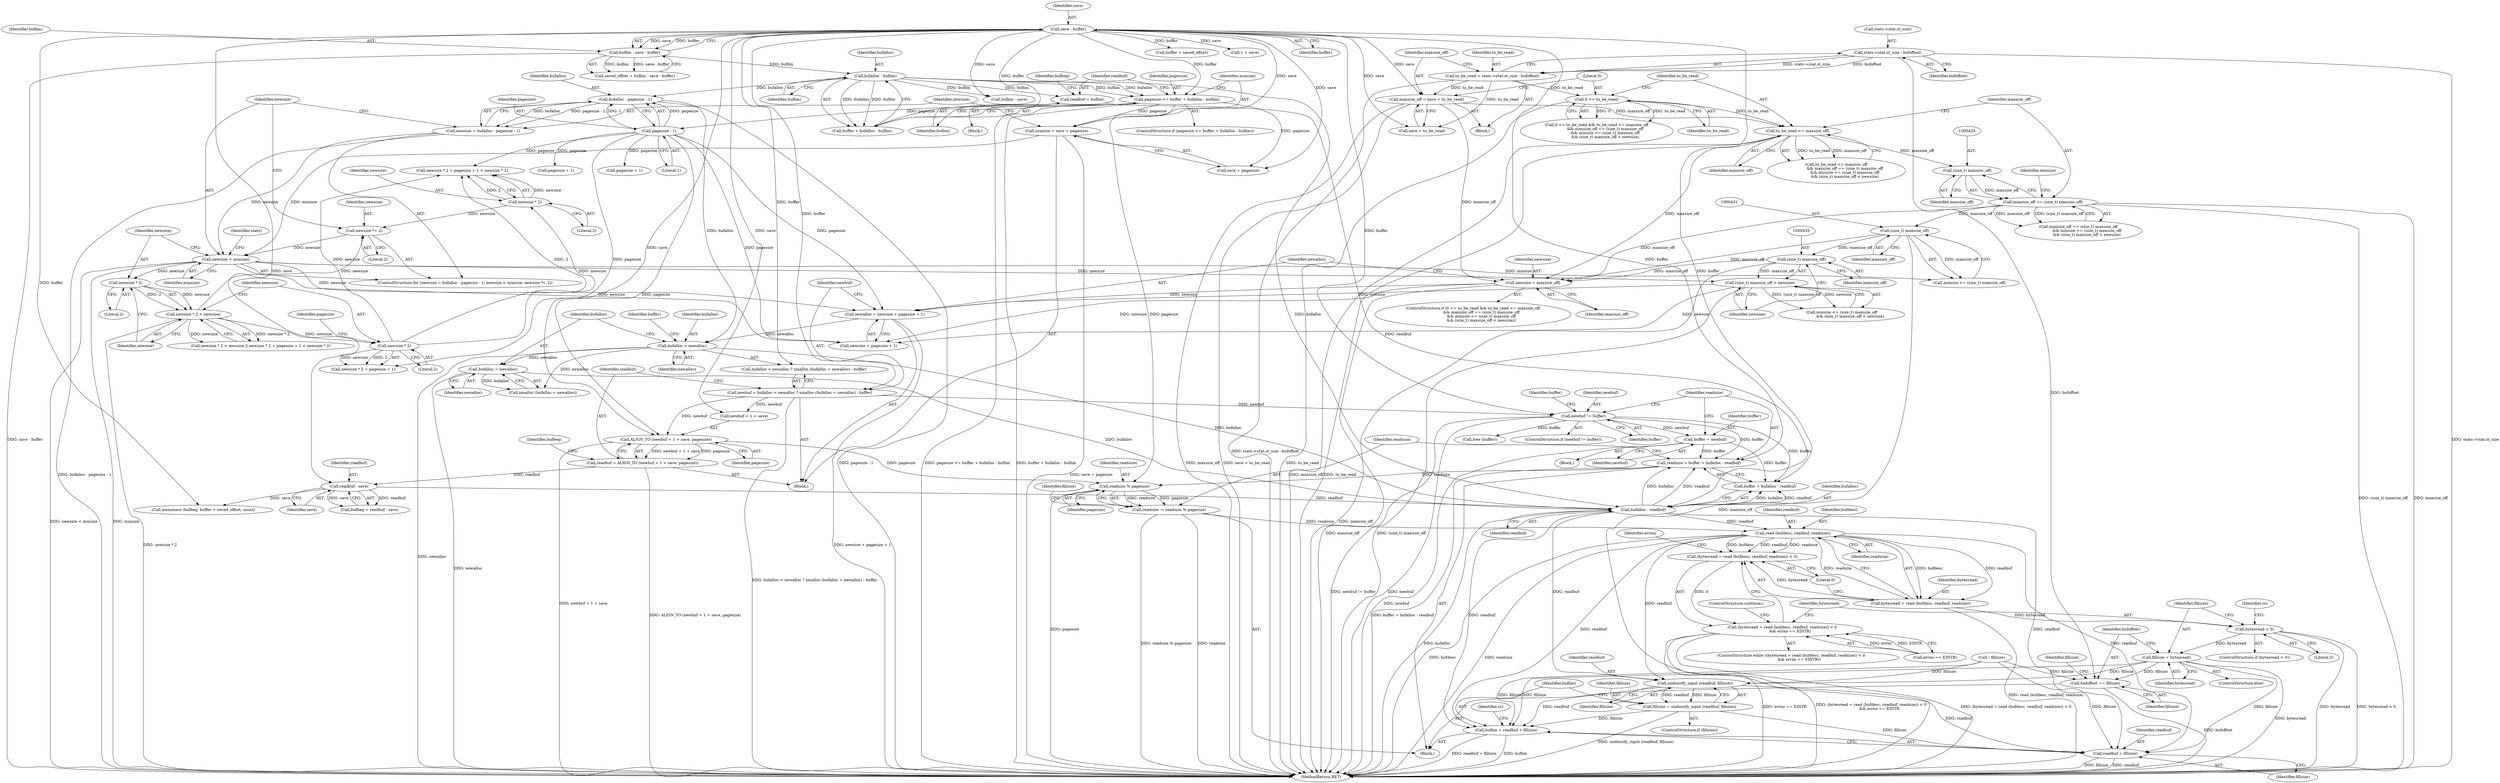 digraph "0_savannah_8fcf61523644df42e1905c81bed26838e0b04f91@API" {
"1000495" [label="(Call,readsize = buffer + bufalloc - readbuf)"];
"1000486" [label="(Call,newbuf != buffer)"];
"1000448" [label="(Call,newbuf = bufalloc < newalloc ? xmalloc (bufalloc = newalloc) : buffer)"];
"1000324" [label="(Call,save - buffer)"];
"1000492" [label="(Call,buffer = newbuf)"];
"1000499" [label="(Call,bufalloc - readbuf)"];
"1000332" [label="(Call,bufalloc - buflim)"];
"1000322" [label="(Call,buflim - save - buffer)"];
"1000451" [label="(Call,bufalloc < newalloc)"];
"1000358" [label="(Call,bufalloc - pagesize - 1)"];
"1000360" [label="(Call,pagesize - 1)"];
"1000328" [label="(Call,pagesize <= buffer + bufalloc - buflim)"];
"1000441" [label="(Call,newalloc = newsize + pagesize + 1)"];
"1000433" [label="(Call,(size_t) maxsize_off < newsize)"];
"1000434" [label="(Call,(size_t) maxsize_off)"];
"1000430" [label="(Call,(size_t) maxsize_off)"];
"1000422" [label="(Call,maxsize_off == (size_t) maxsize_off)"];
"1000424" [label="(Call,(size_t) maxsize_off)"];
"1000418" [label="(Call,to_be_read <= maxsize_off)"];
"1000414" [label="(Call,0 <= to_be_read)"];
"1000397" [label="(Call,to_be_read = stats->stat.st_size - bufoffset)"];
"1000399" [label="(Call,stats->stat.st_size - bufoffset)"];
"1000407" [label="(Call,maxsize_off = save + to_be_read)"];
"1000363" [label="(Call,newsize < minsize)"];
"1000356" [label="(Call,newsize = bufalloc - pagesize - 1)"];
"1000366" [label="(Call,newsize *= 2)"];
"1000371" [label="(Call,newsize * 2 < newsize)"];
"1000372" [label="(Call,newsize * 2)"];
"1000384" [label="(Call,newsize * 2)"];
"1000378" [label="(Call,newsize * 2)"];
"1000347" [label="(Call,minsize = save + pagesize)"];
"1000438" [label="(Call,newsize = maxsize_off)"];
"1000455" [label="(Call,bufalloc = newalloc)"];
"1000470" [label="(Call,readbuf - save)"];
"1000459" [label="(Call,readbuf = ALIGN_TO (newbuf + 1 + save, pagesize))"];
"1000461" [label="(Call,ALIGN_TO (newbuf + 1 + save, pagesize))"];
"1000336" [label="(Call,readbuf = buflim)"];
"1000504" [label="(Call,readsize % pagesize)"];
"1000502" [label="(Call,readsize -= readsize % pagesize)"];
"1000517" [label="(Call,read (bufdesc, readbuf, readsize))"];
"1000514" [label="(Call,(bytesread = read (bufdesc, readbuf, readsize)) < 0)"];
"1000513" [label="(Call,(bytesread = read (bufdesc, readbuf, readsize)) < 0\n             && errno == EINTR)"];
"1000515" [label="(Call,bytesread = read (bufdesc, readbuf, readsize))"];
"1000527" [label="(Call,bytesread < 0)"];
"1000534" [label="(Call,fillsize = bytesread)"];
"1000537" [label="(Call,bufoffset += fillsize)"];
"1000544" [label="(Call,undossify_input (readbuf, fillsize))"];
"1000542" [label="(Call,fillsize = undossify_input (readbuf, fillsize))"];
"1000547" [label="(Call,buflim = readbuf + fillsize)"];
"1000549" [label="(Call,readbuf + fillsize)"];
"1000500" [label="(Identifier,bufalloc)"];
"1000334" [label="(Identifier,buflim)"];
"1000381" [label="(Call,pagesize + 1)"];
"1000449" [label="(Identifier,newbuf)"];
"1000409" [label="(Call,save + to_be_read)"];
"1000363" [label="(Call,newsize < minsize)"];
"1000468" [label="(Call,bufbeg = readbuf - save)"];
"1000452" [label="(Identifier,bufalloc)"];
"1000330" [label="(Call,buffer + bufalloc - buflim)"];
"1000549" [label="(Call,readbuf + fillsize)"];
"1000462" [label="(Call,newbuf + 1 + save)"];
"1000386" [label="(Literal,2)"];
"1000472" [label="(Identifier,save)"];
"1000456" [label="(Identifier,bufalloc)"];
"1000497" [label="(Call,buffer + bufalloc - readbuf)"];
"1000422" [label="(Call,maxsize_off == (size_t) maxsize_off)"];
"1000541" [label="(Identifier,fillsize)"];
"1000370" [label="(Call,newsize * 2 < newsize || newsize * 2 + pagesize + 1 < newsize * 2)"];
"1000471" [label="(Identifier,readbuf)"];
"1000439" [label="(Identifier,newsize)"];
"1000458" [label="(Identifier,buffer)"];
"1000513" [label="(Call,(bytesread = read (bufdesc, readbuf, readsize)) < 0\n             && errno == EINTR)"];
"1000378" [label="(Call,newsize * 2)"];
"1000546" [label="(Identifier,fillsize)"];
"1000413" [label="(Call,0 <= to_be_read && to_be_read <= maxsize_off\n              && maxsize_off == (size_t) maxsize_off\n              && minsize <= (size_t) maxsize_off\n              && (size_t) maxsize_off < newsize)"];
"1000340" [label="(Identifier,bufbeg)"];
"1000486" [label="(Call,newbuf != buffer)"];
"1000364" [label="(Identifier,newsize)"];
"1000427" [label="(Call,minsize <= (size_t) maxsize_off\n              && (size_t) maxsize_off < newsize)"];
"1000345" [label="(Block,)"];
"1000368" [label="(Literal,2)"];
"1000328" [label="(Call,pagesize <= buffer + bufalloc - buflim)"];
"1000544" [label="(Call,undossify_input (readbuf, fillsize))"];
"1000392" [label="(Identifier,stats)"];
"1000488" [label="(Identifier,buffer)"];
"1000551" [label="(Identifier,fillsize)"];
"1000543" [label="(Identifier,fillsize)"];
"1000335" [label="(Block,)"];
"1000455" [label="(Call,bufalloc = newalloc)"];
"1000519" [label="(Identifier,readbuf)"];
"1000502" [label="(Call,readsize -= readsize % pagesize)"];
"1000385" [label="(Identifier,newsize)"];
"1000515" [label="(Call,bytesread = read (bufdesc, readbuf, readsize))"];
"1000400" [label="(Call,stats->stat.st_size)"];
"1000424" [label="(Call,(size_t) maxsize_off)"];
"1000514" [label="(Call,(bytesread = read (bufdesc, readbuf, readsize)) < 0)"];
"1000320" [label="(Call,saved_offset = buflim - save - buffer)"];
"1000445" [label="(Call,pagesize + 1)"];
"1000516" [label="(Identifier,bytesread)"];
"1000417" [label="(Call,to_be_read <= maxsize_off\n              && maxsize_off == (size_t) maxsize_off\n              && minsize <= (size_t) maxsize_off\n              && (size_t) maxsize_off < newsize)"];
"1000408" [label="(Identifier,maxsize_off)"];
"1000405" [label="(Identifier,bufoffset)"];
"1000375" [label="(Identifier,newsize)"];
"1000325" [label="(Identifier,save)"];
"1000491" [label="(Identifier,buffer)"];
"1000520" [label="(Identifier,readsize)"];
"1000538" [label="(Identifier,bufoffset)"];
"1001408" [label="(MethodReturn,RET)"];
"1000512" [label="(ControlStructure,while ((bytesread = read (bufdesc, readbuf, readsize)) < 0\n             && errno == EINTR))"];
"1000469" [label="(Identifier,bufbeg)"];
"1000415" [label="(Literal,0)"];
"1000475" [label="(Call,buffer + saved_offset)"];
"1000442" [label="(Identifier,newalloc)"];
"1000366" [label="(Call,newsize *= 2)"];
"1000376" [label="(Call,newsize * 2 + pagesize + 1 < newsize * 2)"];
"1000470" [label="(Call,readbuf - save)"];
"1000450" [label="(Call,bufalloc < newalloc ? xmalloc (bufalloc = newalloc) : buffer)"];
"1000473" [label="(Call,memmove (bufbeg, buffer + saved_offset, save))"];
"1000542" [label="(Call,fillsize = undossify_input (readbuf, fillsize))"];
"1000324" [label="(Call,save - buffer)"];
"1000489" [label="(Block,)"];
"1000341" [label="(Call,buflim - save)"];
"1000430" [label="(Call,(size_t) maxsize_off)"];
"1000460" [label="(Identifier,readbuf)"];
"1000536" [label="(Identifier,bytesread)"];
"1000501" [label="(Identifier,readbuf)"];
"1000499" [label="(Call,bufalloc - readbuf)"];
"1000432" [label="(Identifier,maxsize_off)"];
"1000459" [label="(Call,readbuf = ALIGN_TO (newbuf + 1 + save, pagesize))"];
"1000416" [label="(Identifier,to_be_read)"];
"1000503" [label="(Identifier,readsize)"];
"1000550" [label="(Identifier,readbuf)"];
"1000426" [label="(Identifier,maxsize_off)"];
"1000327" [label="(ControlStructure,if (pagesize <= buffer + bufalloc - buflim))"];
"1000337" [label="(Identifier,readbuf)"];
"1000336" [label="(Call,readbuf = buflim)"];
"1000438" [label="(Call,newsize = maxsize_off)"];
"1000365" [label="(Identifier,minsize)"];
"1000373" [label="(Identifier,newsize)"];
"1000457" [label="(Identifier,newalloc)"];
"1000323" [label="(Identifier,buflim)"];
"1000553" [label="(Identifier,cc)"];
"1000537" [label="(Call,bufoffset += fillsize)"];
"1000443" [label="(Call,newsize + pagesize + 1)"];
"1000412" [label="(ControlStructure,if (0 <= to_be_read && to_be_read <= maxsize_off\n              && maxsize_off == (size_t) maxsize_off\n              && minsize <= (size_t) maxsize_off\n              && (size_t) maxsize_off < newsize))"];
"1000504" [label="(Call,readsize % pagesize)"];
"1000539" [label="(Identifier,fillsize)"];
"1000545" [label="(Identifier,readbuf)"];
"1000395" [label="(Block,)"];
"1000374" [label="(Literal,2)"];
"1000308" [label="(Block,)"];
"1000464" [label="(Call,1 + save)"];
"1000421" [label="(Call,maxsize_off == (size_t) maxsize_off\n              && minsize <= (size_t) maxsize_off\n              && (size_t) maxsize_off < newsize)"];
"1000347" [label="(Call,minsize = save + pagesize)"];
"1000349" [label="(Call,save + pagesize)"];
"1000493" [label="(Identifier,buffer)"];
"1000356" [label="(Call,newsize = bufalloc - pagesize - 1)"];
"1000397" [label="(Call,to_be_read = stats->stat.st_size - bufoffset)"];
"1000496" [label="(Identifier,readsize)"];
"1000357" [label="(Identifier,newsize)"];
"1000522" [label="(Call,errno == EINTR)"];
"1000382" [label="(Identifier,pagesize)"];
"1000495" [label="(Call,readsize = buffer + bufalloc - readbuf)"];
"1000494" [label="(Identifier,newbuf)"];
"1000407" [label="(Call,maxsize_off = save + to_be_read)"];
"1000371" [label="(Call,newsize * 2 < newsize)"];
"1000492" [label="(Call,buffer = newbuf)"];
"1000367" [label="(Identifier,newsize)"];
"1000326" [label="(Identifier,buffer)"];
"1000547" [label="(Call,buflim = readbuf + fillsize)"];
"1000414" [label="(Call,0 <= to_be_read)"];
"1000433" [label="(Call,(size_t) maxsize_off < newsize)"];
"1000333" [label="(Identifier,bufalloc)"];
"1000329" [label="(Identifier,pagesize)"];
"1000437" [label="(Identifier,newsize)"];
"1000360" [label="(Call,pagesize - 1)"];
"1000509" [label="(Identifier,fillsize)"];
"1000487" [label="(Identifier,newbuf)"];
"1000548" [label="(Identifier,buflim)"];
"1000380" [label="(Literal,2)"];
"1000451" [label="(Call,bufalloc < newalloc)"];
"1000454" [label="(Call,xmalloc (bufalloc = newalloc))"];
"1000338" [label="(Identifier,buflim)"];
"1000506" [label="(Identifier,pagesize)"];
"1000490" [label="(Call,free (buffer))"];
"1000361" [label="(Identifier,pagesize)"];
"1000428" [label="(Call,minsize <= (size_t) maxsize_off)"];
"1000529" [label="(Literal,0)"];
"1000399" [label="(Call,stats->stat.st_size - bufoffset)"];
"1000372" [label="(Call,newsize * 2)"];
"1000533" [label="(ControlStructure,else)"];
"1000531" [label="(Identifier,cc)"];
"1000384" [label="(Call,newsize * 2)"];
"1000526" [label="(ControlStructure,if (bytesread < 0))"];
"1000534" [label="(Call,fillsize = bytesread)"];
"1000348" [label="(Identifier,minsize)"];
"1000528" [label="(Identifier,bytesread)"];
"1000436" [label="(Identifier,maxsize_off)"];
"1000332" [label="(Call,bufalloc - buflim)"];
"1000359" [label="(Identifier,bufalloc)"];
"1000508" [label="(Call,! fillsize)"];
"1000440" [label="(Identifier,maxsize_off)"];
"1000527" [label="(Call,bytesread < 0)"];
"1000467" [label="(Identifier,pagesize)"];
"1000525" [label="(ControlStructure,continue;)"];
"1000517" [label="(Call,read (bufdesc, readbuf, readsize))"];
"1000355" [label="(ControlStructure,for (newsize = bufalloc - pagesize - 1; newsize < minsize; newsize *= 2))"];
"1000377" [label="(Call,newsize * 2 + pagesize + 1)"];
"1000485" [label="(ControlStructure,if (newbuf != buffer))"];
"1000523" [label="(Identifier,errno)"];
"1000429" [label="(Identifier,minsize)"];
"1000448" [label="(Call,newbuf = bufalloc < newalloc ? xmalloc (bufalloc = newalloc) : buffer)"];
"1000423" [label="(Identifier,maxsize_off)"];
"1000398" [label="(Identifier,to_be_read)"];
"1000540" [label="(ControlStructure,if (fillsize))"];
"1000461" [label="(Call,ALIGN_TO (newbuf + 1 + save, pagesize))"];
"1000420" [label="(Identifier,maxsize_off)"];
"1000521" [label="(Literal,0)"];
"1000535" [label="(Identifier,fillsize)"];
"1000453" [label="(Identifier,newalloc)"];
"1000419" [label="(Identifier,to_be_read)"];
"1000322" [label="(Call,buflim - save - buffer)"];
"1000505" [label="(Identifier,readsize)"];
"1000434" [label="(Call,(size_t) maxsize_off)"];
"1000379" [label="(Identifier,newsize)"];
"1000418" [label="(Call,to_be_read <= maxsize_off)"];
"1000362" [label="(Literal,1)"];
"1000358" [label="(Call,bufalloc - pagesize - 1)"];
"1000441" [label="(Call,newalloc = newsize + pagesize + 1)"];
"1000518" [label="(Identifier,bufdesc)"];
"1000495" -> "1000308"  [label="AST: "];
"1000495" -> "1000497"  [label="CFG: "];
"1000496" -> "1000495"  [label="AST: "];
"1000497" -> "1000495"  [label="AST: "];
"1000503" -> "1000495"  [label="CFG: "];
"1000495" -> "1001408"  [label="DDG: buffer + bufalloc - readbuf"];
"1000486" -> "1000495"  [label="DDG: buffer"];
"1000492" -> "1000495"  [label="DDG: buffer"];
"1000324" -> "1000495"  [label="DDG: buffer"];
"1000499" -> "1000495"  [label="DDG: bufalloc"];
"1000499" -> "1000495"  [label="DDG: readbuf"];
"1000495" -> "1000504"  [label="DDG: readsize"];
"1000486" -> "1000485"  [label="AST: "];
"1000486" -> "1000488"  [label="CFG: "];
"1000487" -> "1000486"  [label="AST: "];
"1000488" -> "1000486"  [label="AST: "];
"1000491" -> "1000486"  [label="CFG: "];
"1000496" -> "1000486"  [label="CFG: "];
"1000486" -> "1001408"  [label="DDG: newbuf != buffer"];
"1000486" -> "1001408"  [label="DDG: newbuf"];
"1000448" -> "1000486"  [label="DDG: newbuf"];
"1000324" -> "1000486"  [label="DDG: buffer"];
"1000486" -> "1000490"  [label="DDG: buffer"];
"1000486" -> "1000492"  [label="DDG: newbuf"];
"1000486" -> "1000497"  [label="DDG: buffer"];
"1000448" -> "1000345"  [label="AST: "];
"1000448" -> "1000450"  [label="CFG: "];
"1000449" -> "1000448"  [label="AST: "];
"1000450" -> "1000448"  [label="AST: "];
"1000460" -> "1000448"  [label="CFG: "];
"1000448" -> "1001408"  [label="DDG: bufalloc < newalloc ? xmalloc (bufalloc = newalloc) : buffer"];
"1000324" -> "1000448"  [label="DDG: buffer"];
"1000448" -> "1000461"  [label="DDG: newbuf"];
"1000448" -> "1000462"  [label="DDG: newbuf"];
"1000324" -> "1000322"  [label="AST: "];
"1000324" -> "1000326"  [label="CFG: "];
"1000325" -> "1000324"  [label="AST: "];
"1000326" -> "1000324"  [label="AST: "];
"1000322" -> "1000324"  [label="CFG: "];
"1000324" -> "1000322"  [label="DDG: save"];
"1000324" -> "1000322"  [label="DDG: buffer"];
"1000324" -> "1000328"  [label="DDG: buffer"];
"1000324" -> "1000330"  [label="DDG: buffer"];
"1000324" -> "1000341"  [label="DDG: save"];
"1000324" -> "1000347"  [label="DDG: save"];
"1000324" -> "1000349"  [label="DDG: save"];
"1000324" -> "1000407"  [label="DDG: save"];
"1000324" -> "1000409"  [label="DDG: save"];
"1000324" -> "1000450"  [label="DDG: buffer"];
"1000324" -> "1000461"  [label="DDG: save"];
"1000324" -> "1000462"  [label="DDG: save"];
"1000324" -> "1000464"  [label="DDG: save"];
"1000324" -> "1000470"  [label="DDG: save"];
"1000324" -> "1000473"  [label="DDG: buffer"];
"1000324" -> "1000475"  [label="DDG: buffer"];
"1000324" -> "1000497"  [label="DDG: buffer"];
"1000492" -> "1000489"  [label="AST: "];
"1000492" -> "1000494"  [label="CFG: "];
"1000493" -> "1000492"  [label="AST: "];
"1000494" -> "1000492"  [label="AST: "];
"1000496" -> "1000492"  [label="CFG: "];
"1000492" -> "1001408"  [label="DDG: newbuf"];
"1000492" -> "1000497"  [label="DDG: buffer"];
"1000499" -> "1000497"  [label="AST: "];
"1000499" -> "1000501"  [label="CFG: "];
"1000500" -> "1000499"  [label="AST: "];
"1000501" -> "1000499"  [label="AST: "];
"1000497" -> "1000499"  [label="CFG: "];
"1000499" -> "1001408"  [label="DDG: bufalloc"];
"1000499" -> "1000497"  [label="DDG: bufalloc"];
"1000499" -> "1000497"  [label="DDG: readbuf"];
"1000332" -> "1000499"  [label="DDG: bufalloc"];
"1000451" -> "1000499"  [label="DDG: bufalloc"];
"1000455" -> "1000499"  [label="DDG: bufalloc"];
"1000470" -> "1000499"  [label="DDG: readbuf"];
"1000336" -> "1000499"  [label="DDG: readbuf"];
"1000499" -> "1000517"  [label="DDG: readbuf"];
"1000499" -> "1000544"  [label="DDG: readbuf"];
"1000499" -> "1000547"  [label="DDG: readbuf"];
"1000499" -> "1000549"  [label="DDG: readbuf"];
"1000332" -> "1000330"  [label="AST: "];
"1000332" -> "1000334"  [label="CFG: "];
"1000333" -> "1000332"  [label="AST: "];
"1000334" -> "1000332"  [label="AST: "];
"1000330" -> "1000332"  [label="CFG: "];
"1000332" -> "1000328"  [label="DDG: bufalloc"];
"1000332" -> "1000328"  [label="DDG: buflim"];
"1000332" -> "1000330"  [label="DDG: bufalloc"];
"1000332" -> "1000330"  [label="DDG: buflim"];
"1000322" -> "1000332"  [label="DDG: buflim"];
"1000332" -> "1000336"  [label="DDG: buflim"];
"1000332" -> "1000341"  [label="DDG: buflim"];
"1000332" -> "1000358"  [label="DDG: bufalloc"];
"1000322" -> "1000320"  [label="AST: "];
"1000323" -> "1000322"  [label="AST: "];
"1000320" -> "1000322"  [label="CFG: "];
"1000322" -> "1001408"  [label="DDG: save - buffer"];
"1000322" -> "1000320"  [label="DDG: buflim"];
"1000322" -> "1000320"  [label="DDG: save - buffer"];
"1000451" -> "1000450"  [label="AST: "];
"1000451" -> "1000453"  [label="CFG: "];
"1000452" -> "1000451"  [label="AST: "];
"1000453" -> "1000451"  [label="AST: "];
"1000456" -> "1000451"  [label="CFG: "];
"1000458" -> "1000451"  [label="CFG: "];
"1000451" -> "1001408"  [label="DDG: newalloc"];
"1000358" -> "1000451"  [label="DDG: bufalloc"];
"1000441" -> "1000451"  [label="DDG: newalloc"];
"1000451" -> "1000454"  [label="DDG: newalloc"];
"1000451" -> "1000455"  [label="DDG: newalloc"];
"1000358" -> "1000356"  [label="AST: "];
"1000358" -> "1000360"  [label="CFG: "];
"1000359" -> "1000358"  [label="AST: "];
"1000360" -> "1000358"  [label="AST: "];
"1000356" -> "1000358"  [label="CFG: "];
"1000358" -> "1001408"  [label="DDG: pagesize - 1"];
"1000358" -> "1000356"  [label="DDG: bufalloc"];
"1000358" -> "1000356"  [label="DDG: pagesize - 1"];
"1000360" -> "1000358"  [label="DDG: pagesize"];
"1000360" -> "1000358"  [label="DDG: 1"];
"1000360" -> "1000362"  [label="CFG: "];
"1000361" -> "1000360"  [label="AST: "];
"1000362" -> "1000360"  [label="AST: "];
"1000328" -> "1000360"  [label="DDG: pagesize"];
"1000360" -> "1000376"  [label="DDG: pagesize"];
"1000360" -> "1000377"  [label="DDG: pagesize"];
"1000360" -> "1000381"  [label="DDG: pagesize"];
"1000360" -> "1000441"  [label="DDG: pagesize"];
"1000360" -> "1000443"  [label="DDG: pagesize"];
"1000360" -> "1000445"  [label="DDG: pagesize"];
"1000360" -> "1000461"  [label="DDG: pagesize"];
"1000328" -> "1000327"  [label="AST: "];
"1000328" -> "1000330"  [label="CFG: "];
"1000329" -> "1000328"  [label="AST: "];
"1000330" -> "1000328"  [label="AST: "];
"1000337" -> "1000328"  [label="CFG: "];
"1000348" -> "1000328"  [label="CFG: "];
"1000328" -> "1001408"  [label="DDG: pagesize <= buffer + bufalloc - buflim"];
"1000328" -> "1001408"  [label="DDG: buffer + bufalloc - buflim"];
"1000328" -> "1000347"  [label="DDG: pagesize"];
"1000328" -> "1000349"  [label="DDG: pagesize"];
"1000328" -> "1000504"  [label="DDG: pagesize"];
"1000441" -> "1000345"  [label="AST: "];
"1000441" -> "1000443"  [label="CFG: "];
"1000442" -> "1000441"  [label="AST: "];
"1000443" -> "1000441"  [label="AST: "];
"1000449" -> "1000441"  [label="CFG: "];
"1000441" -> "1001408"  [label="DDG: newsize + pagesize + 1"];
"1000433" -> "1000441"  [label="DDG: newsize"];
"1000363" -> "1000441"  [label="DDG: newsize"];
"1000438" -> "1000441"  [label="DDG: newsize"];
"1000433" -> "1000427"  [label="AST: "];
"1000433" -> "1000437"  [label="CFG: "];
"1000434" -> "1000433"  [label="AST: "];
"1000437" -> "1000433"  [label="AST: "];
"1000427" -> "1000433"  [label="CFG: "];
"1000433" -> "1001408"  [label="DDG: (size_t) maxsize_off"];
"1000433" -> "1000427"  [label="DDG: (size_t) maxsize_off"];
"1000433" -> "1000427"  [label="DDG: newsize"];
"1000434" -> "1000433"  [label="DDG: maxsize_off"];
"1000363" -> "1000433"  [label="DDG: newsize"];
"1000433" -> "1000443"  [label="DDG: newsize"];
"1000434" -> "1000436"  [label="CFG: "];
"1000435" -> "1000434"  [label="AST: "];
"1000436" -> "1000434"  [label="AST: "];
"1000437" -> "1000434"  [label="CFG: "];
"1000434" -> "1001408"  [label="DDG: maxsize_off"];
"1000430" -> "1000434"  [label="DDG: maxsize_off"];
"1000434" -> "1000438"  [label="DDG: maxsize_off"];
"1000430" -> "1000428"  [label="AST: "];
"1000430" -> "1000432"  [label="CFG: "];
"1000431" -> "1000430"  [label="AST: "];
"1000432" -> "1000430"  [label="AST: "];
"1000428" -> "1000430"  [label="CFG: "];
"1000430" -> "1001408"  [label="DDG: maxsize_off"];
"1000430" -> "1000428"  [label="DDG: maxsize_off"];
"1000422" -> "1000430"  [label="DDG: maxsize_off"];
"1000430" -> "1000438"  [label="DDG: maxsize_off"];
"1000422" -> "1000421"  [label="AST: "];
"1000422" -> "1000424"  [label="CFG: "];
"1000423" -> "1000422"  [label="AST: "];
"1000424" -> "1000422"  [label="AST: "];
"1000429" -> "1000422"  [label="CFG: "];
"1000421" -> "1000422"  [label="CFG: "];
"1000422" -> "1001408"  [label="DDG: maxsize_off"];
"1000422" -> "1001408"  [label="DDG: (size_t) maxsize_off"];
"1000422" -> "1000421"  [label="DDG: maxsize_off"];
"1000422" -> "1000421"  [label="DDG: (size_t) maxsize_off"];
"1000424" -> "1000422"  [label="DDG: maxsize_off"];
"1000422" -> "1000438"  [label="DDG: maxsize_off"];
"1000424" -> "1000426"  [label="CFG: "];
"1000425" -> "1000424"  [label="AST: "];
"1000426" -> "1000424"  [label="AST: "];
"1000418" -> "1000424"  [label="DDG: maxsize_off"];
"1000418" -> "1000417"  [label="AST: "];
"1000418" -> "1000420"  [label="CFG: "];
"1000419" -> "1000418"  [label="AST: "];
"1000420" -> "1000418"  [label="AST: "];
"1000423" -> "1000418"  [label="CFG: "];
"1000417" -> "1000418"  [label="CFG: "];
"1000418" -> "1001408"  [label="DDG: maxsize_off"];
"1000418" -> "1001408"  [label="DDG: to_be_read"];
"1000418" -> "1000417"  [label="DDG: to_be_read"];
"1000418" -> "1000417"  [label="DDG: maxsize_off"];
"1000414" -> "1000418"  [label="DDG: to_be_read"];
"1000407" -> "1000418"  [label="DDG: maxsize_off"];
"1000418" -> "1000438"  [label="DDG: maxsize_off"];
"1000414" -> "1000413"  [label="AST: "];
"1000414" -> "1000416"  [label="CFG: "];
"1000415" -> "1000414"  [label="AST: "];
"1000416" -> "1000414"  [label="AST: "];
"1000419" -> "1000414"  [label="CFG: "];
"1000413" -> "1000414"  [label="CFG: "];
"1000414" -> "1001408"  [label="DDG: to_be_read"];
"1000414" -> "1000413"  [label="DDG: 0"];
"1000414" -> "1000413"  [label="DDG: to_be_read"];
"1000397" -> "1000414"  [label="DDG: to_be_read"];
"1000397" -> "1000395"  [label="AST: "];
"1000397" -> "1000399"  [label="CFG: "];
"1000398" -> "1000397"  [label="AST: "];
"1000399" -> "1000397"  [label="AST: "];
"1000408" -> "1000397"  [label="CFG: "];
"1000397" -> "1001408"  [label="DDG: stats->stat.st_size - bufoffset"];
"1000399" -> "1000397"  [label="DDG: stats->stat.st_size"];
"1000399" -> "1000397"  [label="DDG: bufoffset"];
"1000397" -> "1000407"  [label="DDG: to_be_read"];
"1000397" -> "1000409"  [label="DDG: to_be_read"];
"1000399" -> "1000405"  [label="CFG: "];
"1000400" -> "1000399"  [label="AST: "];
"1000405" -> "1000399"  [label="AST: "];
"1000399" -> "1001408"  [label="DDG: stats->stat.st_size"];
"1000399" -> "1000537"  [label="DDG: bufoffset"];
"1000407" -> "1000395"  [label="AST: "];
"1000407" -> "1000409"  [label="CFG: "];
"1000408" -> "1000407"  [label="AST: "];
"1000409" -> "1000407"  [label="AST: "];
"1000415" -> "1000407"  [label="CFG: "];
"1000407" -> "1001408"  [label="DDG: save + to_be_read"];
"1000407" -> "1001408"  [label="DDG: maxsize_off"];
"1000407" -> "1000438"  [label="DDG: maxsize_off"];
"1000363" -> "1000355"  [label="AST: "];
"1000363" -> "1000365"  [label="CFG: "];
"1000364" -> "1000363"  [label="AST: "];
"1000365" -> "1000363"  [label="AST: "];
"1000373" -> "1000363"  [label="CFG: "];
"1000392" -> "1000363"  [label="CFG: "];
"1000363" -> "1001408"  [label="DDG: minsize"];
"1000363" -> "1001408"  [label="DDG: newsize < minsize"];
"1000356" -> "1000363"  [label="DDG: newsize"];
"1000366" -> "1000363"  [label="DDG: newsize"];
"1000347" -> "1000363"  [label="DDG: minsize"];
"1000363" -> "1000372"  [label="DDG: newsize"];
"1000363" -> "1000428"  [label="DDG: minsize"];
"1000363" -> "1000443"  [label="DDG: newsize"];
"1000356" -> "1000355"  [label="AST: "];
"1000357" -> "1000356"  [label="AST: "];
"1000364" -> "1000356"  [label="CFG: "];
"1000356" -> "1001408"  [label="DDG: bufalloc - pagesize - 1"];
"1000366" -> "1000355"  [label="AST: "];
"1000366" -> "1000368"  [label="CFG: "];
"1000367" -> "1000366"  [label="AST: "];
"1000368" -> "1000366"  [label="AST: "];
"1000364" -> "1000366"  [label="CFG: "];
"1000371" -> "1000366"  [label="DDG: newsize"];
"1000384" -> "1000366"  [label="DDG: newsize"];
"1000371" -> "1000370"  [label="AST: "];
"1000371" -> "1000375"  [label="CFG: "];
"1000372" -> "1000371"  [label="AST: "];
"1000375" -> "1000371"  [label="AST: "];
"1000379" -> "1000371"  [label="CFG: "];
"1000370" -> "1000371"  [label="CFG: "];
"1000371" -> "1001408"  [label="DDG: newsize * 2"];
"1000371" -> "1000370"  [label="DDG: newsize * 2"];
"1000371" -> "1000370"  [label="DDG: newsize"];
"1000372" -> "1000371"  [label="DDG: newsize"];
"1000372" -> "1000371"  [label="DDG: 2"];
"1000371" -> "1000378"  [label="DDG: newsize"];
"1000372" -> "1000374"  [label="CFG: "];
"1000373" -> "1000372"  [label="AST: "];
"1000374" -> "1000372"  [label="AST: "];
"1000375" -> "1000372"  [label="CFG: "];
"1000384" -> "1000376"  [label="AST: "];
"1000384" -> "1000386"  [label="CFG: "];
"1000385" -> "1000384"  [label="AST: "];
"1000386" -> "1000384"  [label="AST: "];
"1000376" -> "1000384"  [label="CFG: "];
"1000384" -> "1000376"  [label="DDG: newsize"];
"1000384" -> "1000376"  [label="DDG: 2"];
"1000378" -> "1000384"  [label="DDG: newsize"];
"1000378" -> "1000377"  [label="AST: "];
"1000378" -> "1000380"  [label="CFG: "];
"1000379" -> "1000378"  [label="AST: "];
"1000380" -> "1000378"  [label="AST: "];
"1000382" -> "1000378"  [label="CFG: "];
"1000378" -> "1000376"  [label="DDG: newsize"];
"1000378" -> "1000376"  [label="DDG: 2"];
"1000378" -> "1000377"  [label="DDG: newsize"];
"1000378" -> "1000377"  [label="DDG: 2"];
"1000347" -> "1000345"  [label="AST: "];
"1000347" -> "1000349"  [label="CFG: "];
"1000348" -> "1000347"  [label="AST: "];
"1000349" -> "1000347"  [label="AST: "];
"1000357" -> "1000347"  [label="CFG: "];
"1000347" -> "1001408"  [label="DDG: save + pagesize"];
"1000438" -> "1000412"  [label="AST: "];
"1000438" -> "1000440"  [label="CFG: "];
"1000439" -> "1000438"  [label="AST: "];
"1000440" -> "1000438"  [label="AST: "];
"1000442" -> "1000438"  [label="CFG: "];
"1000438" -> "1001408"  [label="DDG: maxsize_off"];
"1000438" -> "1000443"  [label="DDG: newsize"];
"1000455" -> "1000454"  [label="AST: "];
"1000455" -> "1000457"  [label="CFG: "];
"1000456" -> "1000455"  [label="AST: "];
"1000457" -> "1000455"  [label="AST: "];
"1000454" -> "1000455"  [label="CFG: "];
"1000455" -> "1001408"  [label="DDG: newalloc"];
"1000455" -> "1000454"  [label="DDG: bufalloc"];
"1000470" -> "1000468"  [label="AST: "];
"1000470" -> "1000472"  [label="CFG: "];
"1000471" -> "1000470"  [label="AST: "];
"1000472" -> "1000470"  [label="AST: "];
"1000468" -> "1000470"  [label="CFG: "];
"1000470" -> "1000468"  [label="DDG: readbuf"];
"1000470" -> "1000468"  [label="DDG: save"];
"1000459" -> "1000470"  [label="DDG: readbuf"];
"1000470" -> "1000473"  [label="DDG: save"];
"1000459" -> "1000345"  [label="AST: "];
"1000459" -> "1000461"  [label="CFG: "];
"1000460" -> "1000459"  [label="AST: "];
"1000461" -> "1000459"  [label="AST: "];
"1000469" -> "1000459"  [label="CFG: "];
"1000459" -> "1001408"  [label="DDG: ALIGN_TO (newbuf + 1 + save, pagesize)"];
"1000461" -> "1000459"  [label="DDG: newbuf + 1 + save"];
"1000461" -> "1000459"  [label="DDG: pagesize"];
"1000461" -> "1000467"  [label="CFG: "];
"1000462" -> "1000461"  [label="AST: "];
"1000467" -> "1000461"  [label="AST: "];
"1000461" -> "1001408"  [label="DDG: newbuf + 1 + save"];
"1000461" -> "1000504"  [label="DDG: pagesize"];
"1000336" -> "1000335"  [label="AST: "];
"1000336" -> "1000338"  [label="CFG: "];
"1000337" -> "1000336"  [label="AST: "];
"1000338" -> "1000336"  [label="AST: "];
"1000340" -> "1000336"  [label="CFG: "];
"1000504" -> "1000502"  [label="AST: "];
"1000504" -> "1000506"  [label="CFG: "];
"1000505" -> "1000504"  [label="AST: "];
"1000506" -> "1000504"  [label="AST: "];
"1000502" -> "1000504"  [label="CFG: "];
"1000504" -> "1001408"  [label="DDG: pagesize"];
"1000504" -> "1000502"  [label="DDG: readsize"];
"1000504" -> "1000502"  [label="DDG: pagesize"];
"1000502" -> "1000308"  [label="AST: "];
"1000503" -> "1000502"  [label="AST: "];
"1000509" -> "1000502"  [label="CFG: "];
"1000502" -> "1001408"  [label="DDG: readsize"];
"1000502" -> "1001408"  [label="DDG: readsize % pagesize"];
"1000502" -> "1000517"  [label="DDG: readsize"];
"1000517" -> "1000515"  [label="AST: "];
"1000517" -> "1000520"  [label="CFG: "];
"1000518" -> "1000517"  [label="AST: "];
"1000519" -> "1000517"  [label="AST: "];
"1000520" -> "1000517"  [label="AST: "];
"1000515" -> "1000517"  [label="CFG: "];
"1000517" -> "1001408"  [label="DDG: readsize"];
"1000517" -> "1001408"  [label="DDG: bufdesc"];
"1000517" -> "1000514"  [label="DDG: bufdesc"];
"1000517" -> "1000514"  [label="DDG: readbuf"];
"1000517" -> "1000514"  [label="DDG: readsize"];
"1000517" -> "1000515"  [label="DDG: bufdesc"];
"1000517" -> "1000515"  [label="DDG: readbuf"];
"1000517" -> "1000515"  [label="DDG: readsize"];
"1000517" -> "1000544"  [label="DDG: readbuf"];
"1000517" -> "1000547"  [label="DDG: readbuf"];
"1000517" -> "1000549"  [label="DDG: readbuf"];
"1000514" -> "1000513"  [label="AST: "];
"1000514" -> "1000521"  [label="CFG: "];
"1000515" -> "1000514"  [label="AST: "];
"1000521" -> "1000514"  [label="AST: "];
"1000523" -> "1000514"  [label="CFG: "];
"1000513" -> "1000514"  [label="CFG: "];
"1000514" -> "1000513"  [label="DDG: 0"];
"1000515" -> "1000514"  [label="DDG: bytesread"];
"1000513" -> "1000512"  [label="AST: "];
"1000513" -> "1000522"  [label="CFG: "];
"1000522" -> "1000513"  [label="AST: "];
"1000525" -> "1000513"  [label="CFG: "];
"1000528" -> "1000513"  [label="CFG: "];
"1000513" -> "1001408"  [label="DDG: (bytesread = read (bufdesc, readbuf, readsize)) < 0\n             && errno == EINTR"];
"1000513" -> "1001408"  [label="DDG: (bytesread = read (bufdesc, readbuf, readsize)) < 0"];
"1000513" -> "1001408"  [label="DDG: errno == EINTR"];
"1000522" -> "1000513"  [label="DDG: errno"];
"1000522" -> "1000513"  [label="DDG: EINTR"];
"1000516" -> "1000515"  [label="AST: "];
"1000521" -> "1000515"  [label="CFG: "];
"1000515" -> "1001408"  [label="DDG: read (bufdesc, readbuf, readsize)"];
"1000515" -> "1000527"  [label="DDG: bytesread"];
"1000527" -> "1000526"  [label="AST: "];
"1000527" -> "1000529"  [label="CFG: "];
"1000528" -> "1000527"  [label="AST: "];
"1000529" -> "1000527"  [label="AST: "];
"1000531" -> "1000527"  [label="CFG: "];
"1000535" -> "1000527"  [label="CFG: "];
"1000527" -> "1001408"  [label="DDG: bytesread"];
"1000527" -> "1001408"  [label="DDG: bytesread < 0"];
"1000527" -> "1000534"  [label="DDG: bytesread"];
"1000534" -> "1000533"  [label="AST: "];
"1000534" -> "1000536"  [label="CFG: "];
"1000535" -> "1000534"  [label="AST: "];
"1000536" -> "1000534"  [label="AST: "];
"1000538" -> "1000534"  [label="CFG: "];
"1000534" -> "1001408"  [label="DDG: bytesread"];
"1000534" -> "1000537"  [label="DDG: fillsize"];
"1000534" -> "1000544"  [label="DDG: fillsize"];
"1000534" -> "1000547"  [label="DDG: fillsize"];
"1000534" -> "1000549"  [label="DDG: fillsize"];
"1000537" -> "1000308"  [label="AST: "];
"1000537" -> "1000539"  [label="CFG: "];
"1000538" -> "1000537"  [label="AST: "];
"1000539" -> "1000537"  [label="AST: "];
"1000541" -> "1000537"  [label="CFG: "];
"1000537" -> "1001408"  [label="DDG: bufoffset"];
"1000508" -> "1000537"  [label="DDG: fillsize"];
"1000544" -> "1000542"  [label="AST: "];
"1000544" -> "1000546"  [label="CFG: "];
"1000545" -> "1000544"  [label="AST: "];
"1000546" -> "1000544"  [label="AST: "];
"1000542" -> "1000544"  [label="CFG: "];
"1000544" -> "1000542"  [label="DDG: readbuf"];
"1000544" -> "1000542"  [label="DDG: fillsize"];
"1000508" -> "1000544"  [label="DDG: fillsize"];
"1000544" -> "1000547"  [label="DDG: readbuf"];
"1000544" -> "1000549"  [label="DDG: readbuf"];
"1000542" -> "1000540"  [label="AST: "];
"1000543" -> "1000542"  [label="AST: "];
"1000548" -> "1000542"  [label="CFG: "];
"1000542" -> "1001408"  [label="DDG: undossify_input (readbuf, fillsize)"];
"1000542" -> "1000547"  [label="DDG: fillsize"];
"1000542" -> "1000549"  [label="DDG: fillsize"];
"1000547" -> "1000308"  [label="AST: "];
"1000547" -> "1000549"  [label="CFG: "];
"1000548" -> "1000547"  [label="AST: "];
"1000549" -> "1000547"  [label="AST: "];
"1000553" -> "1000547"  [label="CFG: "];
"1000547" -> "1001408"  [label="DDG: buflim"];
"1000547" -> "1001408"  [label="DDG: readbuf + fillsize"];
"1000508" -> "1000547"  [label="DDG: fillsize"];
"1000549" -> "1000551"  [label="CFG: "];
"1000550" -> "1000549"  [label="AST: "];
"1000551" -> "1000549"  [label="AST: "];
"1000549" -> "1001408"  [label="DDG: readbuf"];
"1000549" -> "1001408"  [label="DDG: fillsize"];
"1000508" -> "1000549"  [label="DDG: fillsize"];
}

